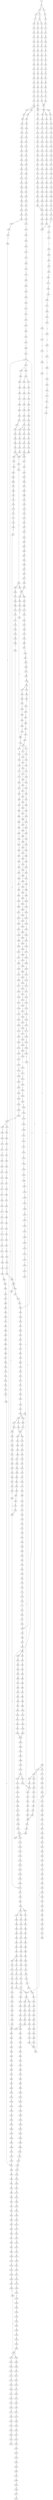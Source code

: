 strict digraph  {
	S0 -> S1 [ label = G ];
	S1 -> S2 [ label = G ];
	S1 -> S3 [ label = C ];
	S2 -> S4 [ label = A ];
	S2 -> S5 [ label = C ];
	S3 -> S6 [ label = A ];
	S4 -> S7 [ label = G ];
	S5 -> S8 [ label = G ];
	S6 -> S9 [ label = G ];
	S7 -> S10 [ label = A ];
	S8 -> S11 [ label = T ];
	S8 -> S12 [ label = C ];
	S9 -> S13 [ label = C ];
	S10 -> S14 [ label = C ];
	S11 -> S15 [ label = C ];
	S12 -> S16 [ label = C ];
	S13 -> S17 [ label = C ];
	S14 -> S18 [ label = C ];
	S15 -> S19 [ label = C ];
	S16 -> S20 [ label = C ];
	S17 -> S21 [ label = G ];
	S18 -> S22 [ label = C ];
	S19 -> S23 [ label = C ];
	S20 -> S24 [ label = C ];
	S21 -> S25 [ label = G ];
	S22 -> S26 [ label = C ];
	S23 -> S27 [ label = C ];
	S24 -> S28 [ label = C ];
	S25 -> S29 [ label = C ];
	S26 -> S30 [ label = C ];
	S27 -> S31 [ label = A ];
	S28 -> S32 [ label = A ];
	S29 -> S33 [ label = A ];
	S30 -> S34 [ label = C ];
	S31 -> S35 [ label = C ];
	S32 -> S36 [ label = C ];
	S33 -> S37 [ label = C ];
	S34 -> S38 [ label = T ];
	S35 -> S39 [ label = T ];
	S36 -> S40 [ label = T ];
	S37 -> S41 [ label = T ];
	S38 -> S42 [ label = T ];
	S39 -> S43 [ label = T ];
	S40 -> S44 [ label = T ];
	S41 -> S45 [ label = T ];
	S42 -> S46 [ label = C ];
	S43 -> S47 [ label = G ];
	S44 -> S48 [ label = T ];
	S45 -> S49 [ label = C ];
	S46 -> S50 [ label = A ];
	S47 -> S51 [ label = A ];
	S48 -> S52 [ label = A ];
	S49 -> S53 [ label = A ];
	S50 -> S54 [ label = G ];
	S51 -> S55 [ label = G ];
	S52 -> S56 [ label = G ];
	S53 -> S57 [ label = G ];
	S54 -> S58 [ label = A ];
	S55 -> S59 [ label = C ];
	S56 -> S60 [ label = C ];
	S57 -> S61 [ label = C ];
	S58 -> S62 [ label = G ];
	S59 -> S63 [ label = C ];
	S60 -> S64 [ label = C ];
	S61 -> S65 [ label = C ];
	S62 -> S66 [ label = G ];
	S63 -> S67 [ label = G ];
	S64 -> S68 [ label = G ];
	S65 -> S69 [ label = G ];
	S66 -> S70 [ label = T ];
	S67 -> S71 [ label = C ];
	S68 -> S72 [ label = T ];
	S69 -> S73 [ label = C ];
	S70 -> S74 [ label = C ];
	S71 -> S75 [ label = C ];
	S72 -> S76 [ label = C ];
	S73 -> S77 [ label = C ];
	S74 -> S78 [ label = C ];
	S75 -> S79 [ label = C ];
	S76 -> S80 [ label = C ];
	S77 -> S81 [ label = C ];
	S78 -> S82 [ label = C ];
	S79 -> S83 [ label = C ];
	S80 -> S84 [ label = C ];
	S81 -> S83 [ label = C ];
	S82 -> S85 [ label = T ];
	S82 -> S86 [ label = A ];
	S82 -> S87 [ label = G ];
	S83 -> S88 [ label = T ];
	S84 -> S89 [ label = A ];
	S85 -> S90 [ label = T ];
	S86 -> S91 [ label = G ];
	S87 -> S92 [ label = G ];
	S88 -> S93 [ label = T ];
	S88 -> S94 [ label = C ];
	S89 -> S95 [ label = C ];
	S90 -> S96 [ label = C ];
	S91 -> S97 [ label = A ];
	S92 -> S98 [ label = A ];
	S93 -> S99 [ label = C ];
	S94 -> S100 [ label = C ];
	S95 -> S101 [ label = C ];
	S96 -> S102 [ label = T ];
	S97 -> S103 [ label = G ];
	S98 -> S104 [ label = G ];
	S99 -> S105 [ label = A ];
	S100 -> S106 [ label = A ];
	S101 -> S107 [ label = A ];
	S102 -> S108 [ label = C ];
	S103 -> S109 [ label = C ];
	S104 -> S110 [ label = G ];
	S105 -> S111 [ label = C ];
	S106 -> S112 [ label = C ];
	S107 -> S113 [ label = C ];
	S108 -> S114 [ label = G ];
	S109 -> S115 [ label = C ];
	S110 -> S116 [ label = C ];
	S111 -> S117 [ label = G ];
	S112 -> S118 [ label = C ];
	S113 -> S119 [ label = C ];
	S114 -> S120 [ label = T ];
	S115 -> S121 [ label = A ];
	S116 -> S122 [ label = G ];
	S117 -> S123 [ label = C ];
	S118 -> S124 [ label = C ];
	S119 -> S125 [ label = G ];
	S120 -> S126 [ label = A ];
	S121 -> S127 [ label = C ];
	S122 -> S128 [ label = T ];
	S123 -> S129 [ label = T ];
	S124 -> S130 [ label = G ];
	S125 -> S131 [ label = A ];
	S126 -> S132 [ label = C ];
	S127 -> S133 [ label = G ];
	S128 -> S134 [ label = G ];
	S129 -> S135 [ label = C ];
	S130 -> S136 [ label = C ];
	S131 -> S137 [ label = T ];
	S132 -> S138 [ label = G ];
	S133 -> S139 [ label = G ];
	S134 -> S140 [ label = G ];
	S135 -> S141 [ label = C ];
	S136 -> S142 [ label = C ];
	S137 -> S143 [ label = C ];
	S138 -> S144 [ label = G ];
	S139 -> S145 [ label = T ];
	S140 -> S146 [ label = T ];
	S141 -> S147 [ label = G ];
	S142 -> S148 [ label = G ];
	S143 -> S149 [ label = G ];
	S144 -> S150 [ label = C ];
	S145 -> S151 [ label = T ];
	S146 -> S152 [ label = A ];
	S147 -> S153 [ label = G ];
	S148 -> S154 [ label = G ];
	S149 -> S155 [ label = G ];
	S150 -> S156 [ label = T ];
	S151 -> S157 [ label = A ];
	S152 -> S158 [ label = T ];
	S153 -> S159 [ label = T ];
	S154 -> S160 [ label = T ];
	S155 -> S161 [ label = T ];
	S156 -> S162 [ label = A ];
	S157 -> S163 [ label = C ];
	S158 -> S164 [ label = G ];
	S159 -> S165 [ label = T ];
	S160 -> S166 [ label = C ];
	S161 -> S167 [ label = T ];
	S162 -> S168 [ label = C ];
	S163 -> S169 [ label = T ];
	S164 -> S170 [ label = A ];
	S165 -> S171 [ label = G ];
	S166 -> S172 [ label = C ];
	S167 -> S173 [ label = C ];
	S168 -> S174 [ label = T ];
	S169 -> S175 [ label = G ];
	S170 -> S176 [ label = G ];
	S171 -> S177 [ label = C ];
	S172 -> S178 [ label = C ];
	S173 -> S179 [ label = C ];
	S174 -> S180 [ label = G ];
	S175 -> S181 [ label = C ];
	S176 -> S182 [ label = C ];
	S177 -> S183 [ label = A ];
	S178 -> S184 [ label = A ];
	S179 -> S185 [ label = A ];
	S180 -> S186 [ label = G ];
	S181 -> S187 [ label = A ];
	S182 -> S188 [ label = G ];
	S183 -> S189 [ label = C ];
	S184 -> S190 [ label = G ];
	S185 -> S191 [ label = G ];
	S186 -> S192 [ label = T ];
	S187 -> S193 [ label = G ];
	S188 -> S194 [ label = G ];
	S189 -> S195 [ label = T ];
	S190 -> S196 [ label = T ];
	S191 -> S197 [ label = T ];
	S192 -> S198 [ label = G ];
	S193 -> S199 [ label = A ];
	S194 -> S200 [ label = T ];
	S195 -> S201 [ label = G ];
	S196 -> S202 [ label = G ];
	S197 -> S203 [ label = G ];
	S198 -> S204 [ label = C ];
	S199 -> S205 [ label = C ];
	S200 -> S206 [ label = C ];
	S201 -> S207 [ label = G ];
	S202 -> S208 [ label = G ];
	S203 -> S209 [ label = G ];
	S204 -> S210 [ label = T ];
	S205 -> S211 [ label = G ];
	S206 -> S212 [ label = G ];
	S207 -> S213 [ label = T ];
	S208 -> S214 [ label = T ];
	S209 -> S215 [ label = T ];
	S210 -> S216 [ label = A ];
	S211 -> S217 [ label = G ];
	S212 -> S218 [ label = C ];
	S213 -> S219 [ label = C ];
	S214 -> S220 [ label = C ];
	S215 -> S220 [ label = C ];
	S216 -> S221 [ label = C ];
	S217 -> S222 [ label = A ];
	S218 -> S223 [ label = A ];
	S219 -> S224 [ label = G ];
	S220 -> S225 [ label = G ];
	S221 -> S226 [ label = T ];
	S222 -> S227 [ label = C ];
	S223 -> S228 [ label = C ];
	S224 -> S229 [ label = T ];
	S225 -> S230 [ label = T ];
	S226 -> S231 [ label = G ];
	S227 -> S232 [ label = A ];
	S228 -> S233 [ label = G ];
	S229 -> S234 [ label = C ];
	S230 -> S235 [ label = C ];
	S231 -> S236 [ label = T ];
	S232 -> S237 [ label = C ];
	S233 -> S238 [ label = C ];
	S234 -> S239 [ label = C ];
	S235 -> S239 [ label = C ];
	S236 -> S240 [ label = A ];
	S237 -> S241 [ label = A ];
	S238 -> S242 [ label = G ];
	S239 -> S243 [ label = G ];
	S240 -> S244 [ label = A ];
	S241 -> S245 [ label = C ];
	S242 -> S246 [ label = C ];
	S243 -> S247 [ label = T ];
	S244 -> S248 [ label = C ];
	S245 -> S249 [ label = C ];
	S246 -> S250 [ label = G ];
	S247 -> S251 [ label = C ];
	S248 -> S252 [ label = A ];
	S249 -> S253 [ label = T ];
	S250 -> S254 [ label = C ];
	S250 -> S255 [ label = G ];
	S251 -> S256 [ label = A ];
	S252 -> S257 [ label = C ];
	S253 -> S258 [ label = C ];
	S254 -> S259 [ label = G ];
	S255 -> S260 [ label = C ];
	S256 -> S261 [ label = C ];
	S257 -> S262 [ label = A ];
	S258 -> S263 [ label = T ];
	S259 -> S264 [ label = T ];
	S260 -> S265 [ label = T ];
	S261 -> S266 [ label = C ];
	S262 -> S267 [ label = C ];
	S263 -> S268 [ label = A ];
	S264 -> S269 [ label = C ];
	S265 -> S270 [ label = G ];
	S266 -> S271 [ label = C ];
	S266 -> S272 [ label = G ];
	S267 -> S273 [ label = G ];
	S268 -> S274 [ label = G ];
	S269 -> S275 [ label = G ];
	S270 -> S276 [ label = G ];
	S271 -> S277 [ label = T ];
	S272 -> S278 [ label = A ];
	S273 -> S279 [ label = C ];
	S274 -> S280 [ label = A ];
	S275 -> S281 [ label = A ];
	S276 -> S282 [ label = A ];
	S277 -> S283 [ label = G ];
	S278 -> S284 [ label = A ];
	S278 -> S285 [ label = G ];
	S279 -> S286 [ label = T ];
	S280 -> S287 [ label = A ];
	S281 -> S288 [ label = C ];
	S282 -> S289 [ label = A ];
	S283 -> S290 [ label = T ];
	S284 -> S291 [ label = T ];
	S285 -> S292 [ label = T ];
	S286 -> S293 [ label = C ];
	S287 -> S294 [ label = C ];
	S288 -> S295 [ label = G ];
	S289 -> S296 [ label = T ];
	S290 -> S297 [ label = C ];
	S291 -> S298 [ label = C ];
	S292 -> S299 [ label = C ];
	S293 -> S300 [ label = C ];
	S294 -> S301 [ label = G ];
	S295 -> S302 [ label = C ];
	S296 -> S303 [ label = G ];
	S297 -> S304 [ label = C ];
	S298 -> S305 [ label = C ];
	S299 -> S306 [ label = C ];
	S300 -> S307 [ label = T ];
	S301 -> S308 [ label = A ];
	S302 -> S309 [ label = G ];
	S303 -> S310 [ label = G ];
	S304 -> S311 [ label = T ];
	S305 -> S312 [ label = T ];
	S306 -> S313 [ label = A ];
	S306 -> S314 [ label = T ];
	S307 -> S315 [ label = A ];
	S308 -> S316 [ label = G ];
	S309 -> S317 [ label = C ];
	S310 -> S318 [ label = G ];
	S311 -> S319 [ label = A ];
	S311 -> S320 [ label = T ];
	S312 -> S321 [ label = C ];
	S313 -> S322 [ label = G ];
	S314 -> S323 [ label = C ];
	S315 -> S324 [ label = G ];
	S316 -> S325 [ label = G ];
	S317 -> S326 [ label = C ];
	S318 -> S327 [ label = G ];
	S319 -> S328 [ label = C ];
	S320 -> S329 [ label = G ];
	S321 -> S330 [ label = G ];
	S322 -> S331 [ label = T ];
	S322 -> S332 [ label = C ];
	S323 -> S333 [ label = G ];
	S324 -> S334 [ label = A ];
	S325 -> S335 [ label = T ];
	S326 -> S336 [ label = T ];
	S327 -> S337 [ label = T ];
	S328 -> S338 [ label = T ];
	S329 -> S339 [ label = A ];
	S329 -> S340 [ label = T ];
	S330 -> S341 [ label = A ];
	S331 -> S342 [ label = A ];
	S332 -> S343 [ label = T ];
	S333 -> S344 [ label = A ];
	S334 -> S345 [ label = A ];
	S335 -> S346 [ label = G ];
	S336 -> S347 [ label = C ];
	S337 -> S348 [ label = C ];
	S338 -> S349 [ label = A ];
	S339 -> S350 [ label = A ];
	S340 -> S351 [ label = A ];
	S341 -> S352 [ label = A ];
	S342 -> S353 [ label = G ];
	S343 -> S354 [ label = T ];
	S344 -> S355 [ label = A ];
	S345 -> S356 [ label = C ];
	S346 -> S357 [ label = T ];
	S347 -> S358 [ label = G ];
	S348 -> S359 [ label = C ];
	S349 -> S360 [ label = C ];
	S350 -> S361 [ label = C ];
	S351 -> S362 [ label = G ];
	S352 -> S363 [ label = C ];
	S353 -> S364 [ label = G ];
	S353 -> S365 [ label = C ];
	S354 -> S366 [ label = C ];
	S355 -> S363 [ label = C ];
	S356 -> S367 [ label = T ];
	S357 -> S368 [ label = C ];
	S358 -> S369 [ label = G ];
	S359 -> S370 [ label = G ];
	S360 -> S371 [ label = C ];
	S361 -> S372 [ label = T ];
	S362 -> S373 [ label = G ];
	S363 -> S374 [ label = T ];
	S364 -> S375 [ label = G ];
	S365 -> S376 [ label = T ];
	S366 -> S377 [ label = A ];
	S367 -> S378 [ label = T ];
	S368 -> S379 [ label = C ];
	S369 -> S380 [ label = G ];
	S370 -> S381 [ label = C ];
	S371 -> S382 [ label = A ];
	S372 -> S383 [ label = T ];
	S373 -> S384 [ label = A ];
	S374 -> S385 [ label = T ];
	S375 -> S386 [ label = T ];
	S376 -> S387 [ label = C ];
	S377 -> S388 [ label = C ];
	S378 -> S389 [ label = C ];
	S379 -> S390 [ label = C ];
	S380 -> S391 [ label = C ];
	S381 -> S392 [ label = C ];
	S382 -> S393 [ label = G ];
	S383 -> S394 [ label = C ];
	S384 -> S395 [ label = G ];
	S385 -> S396 [ label = C ];
	S386 -> S397 [ label = C ];
	S387 -> S398 [ label = C ];
	S388 -> S399 [ label = G ];
	S389 -> S400 [ label = A ];
	S390 -> S401 [ label = T ];
	S391 -> S402 [ label = T ];
	S392 -> S403 [ label = G ];
	S393 -> S404 [ label = G ];
	S394 -> S405 [ label = A ];
	S395 -> S406 [ label = A ];
	S396 -> S407 [ label = A ];
	S397 -> S408 [ label = A ];
	S398 -> S409 [ label = A ];
	S399 -> S410 [ label = C ];
	S400 -> S411 [ label = A ];
	S401 -> S412 [ label = G ];
	S402 -> S413 [ label = C ];
	S403 -> S414 [ label = G ];
	S404 -> S415 [ label = A ];
	S405 -> S411 [ label = A ];
	S406 -> S416 [ label = G ];
	S407 -> S411 [ label = A ];
	S408 -> S417 [ label = C ];
	S409 -> S418 [ label = C ];
	S410 -> S419 [ label = C ];
	S411 -> S420 [ label = C ];
	S412 -> S421 [ label = T ];
	S413 -> S422 [ label = A ];
	S414 -> S423 [ label = A ];
	S415 -> S424 [ label = G ];
	S416 -> S425 [ label = G ];
	S417 -> S426 [ label = T ];
	S418 -> S427 [ label = C ];
	S419 -> S428 [ label = C ];
	S420 -> S429 [ label = C ];
	S420 -> S430 [ label = T ];
	S421 -> S431 [ label = C ];
	S422 -> S432 [ label = C ];
	S423 -> S433 [ label = A ];
	S424 -> S434 [ label = A ];
	S425 -> S435 [ label = T ];
	S426 -> S436 [ label = C ];
	S427 -> S437 [ label = G ];
	S428 -> S438 [ label = T ];
	S429 -> S439 [ label = G ];
	S430 -> S440 [ label = G ];
	S431 -> S441 [ label = C ];
	S432 -> S442 [ label = G ];
	S433 -> S443 [ label = C ];
	S434 -> S444 [ label = G ];
	S435 -> S445 [ label = C ];
	S436 -> S446 [ label = G ];
	S437 -> S447 [ label = G ];
	S438 -> S448 [ label = T ];
	S439 -> S449 [ label = G ];
	S440 -> S450 [ label = G ];
	S440 -> S451 [ label = C ];
	S441 -> S311 [ label = T ];
	S442 -> S452 [ label = T ];
	S443 -> S453 [ label = T ];
	S444 -> S454 [ label = T ];
	S445 -> S455 [ label = C ];
	S446 -> S456 [ label = C ];
	S447 -> S457 [ label = A ];
	S448 -> S458 [ label = C ];
	S449 -> S459 [ label = C ];
	S450 -> S460 [ label = C ];
	S451 -> S461 [ label = C ];
	S452 -> S462 [ label = C ];
	S453 -> S463 [ label = G ];
	S454 -> S464 [ label = C ];
	S455 -> S82 [ label = C ];
	S456 -> S465 [ label = T ];
	S457 -> S466 [ label = C ];
	S458 -> S467 [ label = A ];
	S459 -> S468 [ label = C ];
	S460 -> S469 [ label = C ];
	S461 -> S470 [ label = C ];
	S462 -> S471 [ label = C ];
	S463 -> S472 [ label = C ];
	S464 -> S473 [ label = A ];
	S465 -> S474 [ label = T ];
	S466 -> S475 [ label = G ];
	S467 -> S476 [ label = T ];
	S468 -> S477 [ label = C ];
	S469 -> S478 [ label = C ];
	S470 -> S479 [ label = T ];
	S471 -> S480 [ label = A ];
	S472 -> S481 [ label = A ];
	S473 -> S482 [ label = G ];
	S474 -> S483 [ label = C ];
	S475 -> S484 [ label = T ];
	S476 -> S485 [ label = C ];
	S477 -> S486 [ label = A ];
	S478 -> S487 [ label = A ];
	S479 -> S488 [ label = A ];
	S480 -> S489 [ label = G ];
	S481 -> S490 [ label = A ];
	S482 -> S491 [ label = G ];
	S483 -> S492 [ label = A ];
	S484 -> S493 [ label = C ];
	S485 -> S494 [ label = C ];
	S486 -> S495 [ label = G ];
	S487 -> S496 [ label = G ];
	S488 -> S497 [ label = G ];
	S489 -> S498 [ label = C ];
	S490 -> S499 [ label = C ];
	S491 -> S500 [ label = A ];
	S492 -> S501 [ label = T ];
	S493 -> S502 [ label = G ];
	S494 -> S503 [ label = A ];
	S495 -> S504 [ label = T ];
	S496 -> S505 [ label = G ];
	S497 -> S506 [ label = G ];
	S498 -> S507 [ label = T ];
	S498 -> S508 [ label = G ];
	S499 -> S509 [ label = C ];
	S500 -> S510 [ label = C ];
	S501 -> S511 [ label = C ];
	S502 -> S512 [ label = T ];
	S503 -> S513 [ label = G ];
	S504 -> S514 [ label = T ];
	S505 -> S515 [ label = T ];
	S506 -> S516 [ label = T ];
	S507 -> S354 [ label = T ];
	S508 -> S517 [ label = A ];
	S509 -> S518 [ label = A ];
	S510 -> S519 [ label = C ];
	S511 -> S520 [ label = C ];
	S512 -> S521 [ label = G ];
	S513 -> S522 [ label = A ];
	S514 -> S523 [ label = G ];
	S515 -> S524 [ label = G ];
	S516 -> S525 [ label = G ];
	S517 -> S526 [ label = G ];
	S518 -> S527 [ label = G ];
	S519 -> S528 [ label = A ];
	S520 -> S503 [ label = A ];
	S521 -> S529 [ label = A ];
	S522 -> S530 [ label = A ];
	S523 -> S531 [ label = T ];
	S524 -> S532 [ label = C ];
	S524 -> S533 [ label = G ];
	S525 -> S534 [ label = T ];
	S526 -> S535 [ label = T ];
	S527 -> S536 [ label = A ];
	S528 -> S537 [ label = G ];
	S529 -> S538 [ label = C ];
	S530 -> S539 [ label = C ];
	S531 -> S540 [ label = G ];
	S532 -> S541 [ label = G ];
	S533 -> S542 [ label = G ];
	S534 -> S543 [ label = G ];
	S535 -> S544 [ label = C ];
	S536 -> S545 [ label = A ];
	S537 -> S546 [ label = T ];
	S538 -> S547 [ label = C ];
	S539 -> S548 [ label = C ];
	S540 -> S549 [ label = C ];
	S541 -> S550 [ label = C ];
	S542 -> S551 [ label = C ];
	S543 -> S552 [ label = C ];
	S544 -> S553 [ label = C ];
	S544 -> S554 [ label = T ];
	S545 -> S555 [ label = C ];
	S546 -> S556 [ label = C ];
	S547 -> S557 [ label = G ];
	S548 -> S558 [ label = A ];
	S548 -> S559 [ label = G ];
	S549 -> S560 [ label = G ];
	S550 -> S561 [ label = G ];
	S551 -> S562 [ label = T ];
	S552 -> S563 [ label = G ];
	S553 -> S564 [ label = C ];
	S554 -> S565 [ label = C ];
	S555 -> S566 [ label = A ];
	S556 -> S567 [ label = T ];
	S557 -> S568 [ label = G ];
	S558 -> S569 [ label = G ];
	S558 -> S570 [ label = C ];
	S559 -> S571 [ label = G ];
	S560 -> S572 [ label = T ];
	S561 -> S573 [ label = T ];
	S562 -> S574 [ label = T ];
	S563 -> S575 [ label = T ];
	S564 -> S576 [ label = T ];
	S564 -> S577 [ label = G ];
	S565 -> S578 [ label = G ];
	S566 -> S579 [ label = G ];
	S567 -> S580 [ label = C ];
	S568 -> S581 [ label = T ];
	S569 -> S582 [ label = A ];
	S570 -> S583 [ label = C ];
	S571 -> S584 [ label = A ];
	S572 -> S585 [ label = C ];
	S573 -> S586 [ label = C ];
	S574 -> S587 [ label = C ];
	S575 -> S588 [ label = C ];
	S576 -> S589 [ label = C ];
	S577 -> S590 [ label = C ];
	S578 -> S591 [ label = T ];
	S579 -> S592 [ label = C ];
	S580 -> S593 [ label = T ];
	S581 -> S594 [ label = C ];
	S582 -> S595 [ label = C ];
	S583 -> S596 [ label = A ];
	S584 -> S597 [ label = C ];
	S585 -> S598 [ label = G ];
	S586 -> S599 [ label = G ];
	S587 -> S600 [ label = G ];
	S588 -> S598 [ label = G ];
	S589 -> S601 [ label = C ];
	S590 -> S602 [ label = C ];
	S591 -> S603 [ label = C ];
	S592 -> S604 [ label = C ];
	S593 -> S605 [ label = G ];
	S594 -> S606 [ label = G ];
	S595 -> S607 [ label = T ];
	S596 -> S608 [ label = C ];
	S597 -> S609 [ label = G ];
	S598 -> S610 [ label = A ];
	S599 -> S611 [ label = T ];
	S600 -> S612 [ label = A ];
	S601 -> S613 [ label = G ];
	S602 -> S614 [ label = T ];
	S603 -> S615 [ label = T ];
	S604 -> S616 [ label = G ];
	S605 -> S617 [ label = T ];
	S606 -> S618 [ label = C ];
	S607 -> S619 [ label = C ];
	S608 -> S620 [ label = C ];
	S609 -> S621 [ label = C ];
	S610 -> S622 [ label = A ];
	S611 -> S623 [ label = G ];
	S612 -> S624 [ label = A ];
	S613 -> S625 [ label = G ];
	S614 -> S626 [ label = G ];
	S615 -> S627 [ label = G ];
	S616 -> S628 [ label = T ];
	S617 -> S629 [ label = A ];
	S618 -> S630 [ label = G ];
	S619 -> S631 [ label = C ];
	S620 -> S632 [ label = C ];
	S621 -> S633 [ label = C ];
	S622 -> S634 [ label = C ];
	S623 -> S635 [ label = C ];
	S624 -> S636 [ label = C ];
	S625 -> S637 [ label = T ];
	S626 -> S638 [ label = T ];
	S627 -> S639 [ label = T ];
	S628 -> S640 [ label = C ];
	S630 -> S641 [ label = T ];
	S631 -> S642 [ label = C ];
	S632 -> S643 [ label = C ];
	S633 -> S644 [ label = C ];
	S634 -> S645 [ label = C ];
	S634 -> S646 [ label = A ];
	S635 -> S647 [ label = A ];
	S636 -> S648 [ label = A ];
	S637 -> S649 [ label = C ];
	S638 -> S650 [ label = C ];
	S639 -> S651 [ label = T ];
	S640 -> S652 [ label = C ];
	S641 -> S653 [ label = A ];
	S642 -> S654 [ label = A ];
	S643 -> S655 [ label = T ];
	S644 -> S656 [ label = A ];
	S645 -> S657 [ label = T ];
	S646 -> S658 [ label = C ];
	S647 -> S659 [ label = T ];
	S648 -> S660 [ label = C ];
	S649 -> S661 [ label = T ];
	S650 -> S662 [ label = G ];
	S651 -> S663 [ label = C ];
	S652 -> S664 [ label = T ];
	S653 -> S665 [ label = G ];
	S654 -> S666 [ label = T ];
	S655 -> S667 [ label = T ];
	S656 -> S668 [ label = T ];
	S657 -> S669 [ label = T ];
	S657 -> S670 [ label = G ];
	S658 -> S671 [ label = C ];
	S659 -> S672 [ label = C ];
	S660 -> S673 [ label = G ];
	S661 -> S674 [ label = G ];
	S662 -> S675 [ label = C ];
	S663 -> S676 [ label = C ];
	S664 -> S677 [ label = C ];
	S665 -> S678 [ label = C ];
	S666 -> S679 [ label = C ];
	S667 -> S680 [ label = C ];
	S668 -> S681 [ label = C ];
	S669 -> S682 [ label = C ];
	S670 -> S683 [ label = T ];
	S671 -> S684 [ label = C ];
	S672 -> S685 [ label = C ];
	S673 -> S686 [ label = C ];
	S674 -> S687 [ label = G ];
	S675 -> S688 [ label = G ];
	S676 -> S689 [ label = G ];
	S677 -> S690 [ label = T ];
	S678 -> S691 [ label = C ];
	S679 -> S692 [ label = T ];
	S680 -> S693 [ label = C ];
	S680 -> S694 [ label = G ];
	S681 -> S695 [ label = G ];
	S682 -> S696 [ label = G ];
	S683 -> S697 [ label = C ];
	S684 -> S698 [ label = G ];
	S685 -> S699 [ label = G ];
	S686 -> S700 [ label = G ];
	S687 -> S701 [ label = A ];
	S688 -> S702 [ label = C ];
	S689 -> S703 [ label = T ];
	S690 -> S704 [ label = G ];
	S691 -> S705 [ label = G ];
	S692 -> S706 [ label = G ];
	S693 -> S707 [ label = T ];
	S694 -> S708 [ label = A ];
	S695 -> S709 [ label = T ];
	S696 -> S710 [ label = T ];
	S697 -> S711 [ label = G ];
	S698 -> S712 [ label = T ];
	S699 -> S713 [ label = C ];
	S700 -> S714 [ label = C ];
	S701 -> S715 [ label = G ];
	S702 -> S716 [ label = G ];
	S702 -> S717 [ label = A ];
	S703 -> S718 [ label = G ];
	S704 -> S719 [ label = T ];
	S705 -> S720 [ label = C ];
	S706 -> S721 [ label = C ];
	S707 -> S722 [ label = G ];
	S708 -> S723 [ label = T ];
	S709 -> S724 [ label = C ];
	S710 -> S725 [ label = A ];
	S711 -> S726 [ label = C ];
	S712 -> S727 [ label = A ];
	S713 -> S728 [ label = A ];
	S714 -> S729 [ label = A ];
	S715 -> S730 [ label = G ];
	S716 -> S731 [ label = A ];
	S717 -> S732 [ label = A ];
	S718 -> S733 [ label = G ];
	S719 -> S734 [ label = C ];
	S720 -> S735 [ label = T ];
	S721 -> S736 [ label = C ];
	S722 -> S737 [ label = T ];
	S723 -> S738 [ label = C ];
	S724 -> S739 [ label = C ];
	S725 -> S740 [ label = C ];
	S726 -> S688 [ label = G ];
	S727 -> S741 [ label = C ];
	S728 -> S742 [ label = C ];
	S729 -> S743 [ label = C ];
	S730 -> S744 [ label = G ];
	S731 -> S745 [ label = G ];
	S732 -> S746 [ label = C ];
	S733 -> S747 [ label = C ];
	S734 -> S748 [ label = G ];
	S735 -> S749 [ label = G ];
	S736 -> S750 [ label = A ];
	S737 -> S751 [ label = C ];
	S738 -> S752 [ label = G ];
	S739 -> S753 [ label = T ];
	S740 -> S754 [ label = T ];
	S741 -> S755 [ label = G ];
	S742 -> S756 [ label = G ];
	S743 -> S757 [ label = G ];
	S744 -> S758 [ label = T ];
	S745 -> S759 [ label = C ];
	S746 -> S760 [ label = C ];
	S747 -> S761 [ label = C ];
	S748 -> S762 [ label = T ];
	S749 -> S763 [ label = G ];
	S750 -> S764 [ label = G ];
	S751 -> S765 [ label = C ];
	S752 -> S766 [ label = T ];
	S753 -> S767 [ label = C ];
	S754 -> S768 [ label = T ];
	S755 -> S769 [ label = T ];
	S756 -> S770 [ label = T ];
	S757 -> S771 [ label = T ];
	S758 -> S772 [ label = G ];
	S759 -> S773 [ label = A ];
	S760 -> S774 [ label = C ];
	S761 -> S775 [ label = C ];
	S762 -> S776 [ label = G ];
	S763 -> S777 [ label = A ];
	S764 -> S778 [ label = T ];
	S765 -> S779 [ label = T ];
	S766 -> S780 [ label = T ];
	S767 -> S781 [ label = T ];
	S768 -> S782 [ label = C ];
	S769 -> S783 [ label = C ];
	S770 -> S784 [ label = C ];
	S771 -> S785 [ label = C ];
	S772 -> S786 [ label = T ];
	S773 -> S787 [ label = G ];
	S774 -> S788 [ label = G ];
	S775 -> S789 [ label = G ];
	S776 -> S790 [ label = G ];
	S777 -> S791 [ label = A ];
	S778 -> S792 [ label = C ];
	S779 -> S320 [ label = T ];
	S780 -> S793 [ label = T ];
	S781 -> S794 [ label = T ];
	S782 -> S795 [ label = A ];
	S783 -> S796 [ label = C ];
	S784 -> S797 [ label = G ];
	S785 -> S798 [ label = C ];
	S786 -> S799 [ label = T ];
	S787 -> S800 [ label = T ];
	S788 -> S801 [ label = T ];
	S789 -> S802 [ label = T ];
	S790 -> S803 [ label = T ];
	S791 -> S804 [ label = G ];
	S792 -> S805 [ label = G ];
	S793 -> S806 [ label = G ];
	S794 -> S807 [ label = C ];
	S795 -> S808 [ label = A ];
	S796 -> S809 [ label = A ];
	S797 -> S810 [ label = A ];
	S798 -> S811 [ label = A ];
	S799 -> S812 [ label = C ];
	S800 -> S813 [ label = G ];
	S801 -> S814 [ label = A ];
	S802 -> S815 [ label = C ];
	S803 -> S816 [ label = A ];
	S804 -> S817 [ label = A ];
	S805 -> S818 [ label = T ];
	S806 -> S819 [ label = T ];
	S807 -> S820 [ label = T ];
	S808 -> S821 [ label = G ];
	S809 -> S822 [ label = G ];
	S810 -> S823 [ label = G ];
	S811 -> S489 [ label = G ];
	S812 -> S824 [ label = C ];
	S813 -> S825 [ label = C ];
	S814 -> S826 [ label = C ];
	S815 -> S827 [ label = C ];
	S816 -> S828 [ label = C ];
	S817 -> S829 [ label = A ];
	S818 -> S830 [ label = A ];
	S819 -> S831 [ label = A ];
	S820 -> S832 [ label = C ];
	S821 -> S833 [ label = C ];
	S822 -> S498 [ label = C ];
	S823 -> S834 [ label = C ];
	S824 -> S835 [ label = A ];
	S825 -> S836 [ label = A ];
	S826 -> S837 [ label = A ];
	S827 -> S838 [ label = A ];
	S828 -> S839 [ label = C ];
	S829 -> S840 [ label = C ];
	S830 -> S841 [ label = A ];
	S831 -> S842 [ label = G ];
	S832 -> S843 [ label = G ];
	S833 -> S844 [ label = G ];
	S834 -> S845 [ label = G ];
	S835 -> S846 [ label = G ];
	S836 -> S847 [ label = A ];
	S837 -> S848 [ label = G ];
	S838 -> S849 [ label = G ];
	S839 -> S850 [ label = G ];
	S840 -> S851 [ label = G ];
	S841 -> S852 [ label = G ];
	S842 -> S853 [ label = G ];
	S843 -> S854 [ label = G ];
	S844 -> S855 [ label = A ];
	S845 -> S856 [ label = A ];
	S846 -> S857 [ label = C ];
	S847 -> S858 [ label = C ];
	S848 -> S859 [ label = C ];
	S849 -> S860 [ label = T ];
	S850 -> S861 [ label = G ];
	S851 -> S862 [ label = G ];
	S852 -> S863 [ label = A ];
	S853 -> S864 [ label = A ];
	S854 -> S865 [ label = A ];
	S855 -> S866 [ label = G ];
	S856 -> S867 [ label = G ];
	S857 -> S868 [ label = A ];
	S858 -> S869 [ label = A ];
	S859 -> S870 [ label = A ];
	S860 -> S871 [ label = A ];
	S861 -> S872 [ label = T ];
	S862 -> S873 [ label = C ];
	S863 -> S874 [ label = C ];
	S864 -> S875 [ label = A ];
	S865 -> S876 [ label = G ];
	S866 -> S877 [ label = T ];
	S867 -> S878 [ label = T ];
	S868 -> S879 [ label = G ];
	S869 -> S880 [ label = G ];
	S870 -> S881 [ label = G ];
	S871 -> S353 [ label = G ];
	S872 -> S882 [ label = G ];
	S873 -> S883 [ label = A ];
	S874 -> S884 [ label = G ];
	S875 -> S885 [ label = A ];
	S876 -> S886 [ label = A ];
	S877 -> S887 [ label = C ];
	S878 -> S888 [ label = C ];
	S879 -> S889 [ label = A ];
	S880 -> S890 [ label = C ];
	S881 -> S891 [ label = G ];
	S882 -> S892 [ label = G ];
	S883 -> S893 [ label = C ];
	S884 -> S894 [ label = G ];
	S885 -> S895 [ label = G ];
	S886 -> S896 [ label = G ];
	S887 -> S553 [ label = C ];
	S888 -> S897 [ label = G ];
	S889 -> S898 [ label = T ];
	S890 -> S899 [ label = T ];
	S891 -> S900 [ label = T ];
	S892 -> S901 [ label = T ];
	S893 -> S902 [ label = C ];
	S893 -> S903 [ label = T ];
	S894 -> S904 [ label = C ];
	S895 -> S905 [ label = G ];
	S896 -> S906 [ label = G ];
	S897 -> S907 [ label = A ];
	S898 -> S908 [ label = A ];
	S899 -> S909 [ label = A ];
	S900 -> S910 [ label = G ];
	S901 -> S911 [ label = T ];
	S902 -> S912 [ label = G ];
	S903 -> S913 [ label = G ];
	S904 -> S914 [ label = T ];
	S905 -> S915 [ label = T ];
	S906 -> S916 [ label = T ];
	S907 -> S917 [ label = A ];
	S908 -> S918 [ label = A ];
	S909 -> S919 [ label = C ];
	S910 -> S920 [ label = C ];
	S911 -> S921 [ label = A ];
	S912 -> S922 [ label = G ];
	S913 -> S923 [ label = G ];
	S914 -> S924 [ label = C ];
	S915 -> S925 [ label = C ];
	S916 -> S445 [ label = C ];
	S917 -> S926 [ label = C ];
	S918 -> S927 [ label = A ];
	S919 -> S928 [ label = G ];
	S920 -> S929 [ label = A ];
	S921 -> S930 [ label = G ];
	S922 -> S931 [ label = G ];
	S923 -> S932 [ label = G ];
	S924 -> S933 [ label = T ];
	S925 -> S934 [ label = C ];
	S926 -> S935 [ label = C ];
	S927 -> S936 [ label = A ];
	S928 -> S937 [ label = A ];
	S929 -> S938 [ label = C ];
	S930 -> S939 [ label = A ];
	S931 -> S940 [ label = A ];
	S932 -> S941 [ label = A ];
	S933 -> S942 [ label = C ];
	S934 -> S943 [ label = C ];
	S935 -> S657 [ label = T ];
	S936 -> S944 [ label = A ];
	S937 -> S945 [ label = G ];
	S938 -> S946 [ label = G ];
	S939 -> S947 [ label = A ];
	S940 -> S948 [ label = A ];
	S941 -> S949 [ label = A ];
	S942 -> S950 [ label = G ];
	S943 -> S951 [ label = G ];
	S944 -> S952 [ label = C ];
	S945 -> S953 [ label = A ];
	S946 -> S954 [ label = C ];
	S947 -> S955 [ label = G ];
	S948 -> S956 [ label = T ];
	S949 -> S957 [ label = C ];
	S950 -> S958 [ label = A ];
	S951 -> S959 [ label = A ];
	S952 -> S960 [ label = T ];
	S953 -> S961 [ label = A ];
	S954 -> S962 [ label = G ];
	S955 -> S963 [ label = G ];
	S956 -> S964 [ label = T ];
	S957 -> S965 [ label = T ];
	S958 -> S966 [ label = A ];
	S959 -> S967 [ label = A ];
	S960 -> S968 [ label = T ];
	S961 -> S969 [ label = C ];
	S962 -> S970 [ label = G ];
	S963 -> S971 [ label = G ];
	S964 -> S972 [ label = G ];
	S965 -> S973 [ label = G ];
	S966 -> S974 [ label = G ];
	S967 -> S975 [ label = G ];
	S968 -> S976 [ label = T ];
	S969 -> S977 [ label = T ];
	S970 -> S978 [ label = T ];
	S971 -> S979 [ label = G ];
	S972 -> S980 [ label = A ];
	S973 -> S981 [ label = G ];
	S974 -> S982 [ label = T ];
	S975 -> S983 [ label = T ];
	S976 -> S984 [ label = G ];
	S977 -> S985 [ label = G ];
	S978 -> S986 [ label = G ];
	S979 -> S987 [ label = G ];
	S980 -> S988 [ label = A ];
	S981 -> S989 [ label = A ];
	S982 -> S990 [ label = C ];
	S983 -> S991 [ label = C ];
	S984 -> S992 [ label = C ];
	S985 -> S993 [ label = G ];
	S986 -> S994 [ label = C ];
	S987 -> S995 [ label = T ];
	S988 -> S996 [ label = C ];
	S989 -> S997 [ label = C ];
	S990 -> S998 [ label = G ];
	S991 -> S999 [ label = G ];
	S992 -> S1000 [ label = C ];
	S993 -> S1001 [ label = C ];
	S994 -> S1002 [ label = C ];
	S995 -> S1003 [ label = C ];
	S996 -> S1004 [ label = C ];
	S997 -> S1005 [ label = C ];
	S998 -> S1006 [ label = C ];
	S999 -> S1007 [ label = A ];
	S1000 -> S1008 [ label = G ];
	S1001 -> S1009 [ label = G ];
	S1002 -> S1010 [ label = G ];
	S1003 -> S1011 [ label = C ];
	S1004 -> S1012 [ label = C ];
	S1005 -> S1013 [ label = C ];
	S1006 -> S1014 [ label = G ];
	S1007 -> S1015 [ label = G ];
	S1008 -> S1016 [ label = T ];
	S1009 -> S1017 [ label = C ];
	S1010 -> S1018 [ label = C ];
	S1011 -> S1019 [ label = G ];
	S1012 -> S1020 [ label = G ];
	S1013 -> S1021 [ label = G ];
	S1014 -> S1022 [ label = G ];
	S1015 -> S1023 [ label = G ];
	S1016 -> S1024 [ label = A ];
	S1017 -> S1025 [ label = A ];
	S1018 -> S1026 [ label = A ];
	S1019 -> S1027 [ label = T ];
	S1020 -> S1028 [ label = T ];
	S1021 -> S1029 [ label = T ];
	S1022 -> S1030 [ label = C ];
	S1023 -> S1031 [ label = T ];
	S1024 -> S1032 [ label = G ];
	S1025 -> S1033 [ label = G ];
	S1026 -> S1034 [ label = A ];
	S1027 -> S1035 [ label = C ];
	S1028 -> S1036 [ label = C ];
	S1029 -> S1037 [ label = C ];
	S1030 -> S1038 [ label = T ];
	S1031 -> S1039 [ label = A ];
	S1032 -> S1040 [ label = C ];
	S1033 -> S1041 [ label = C ];
	S1034 -> S1042 [ label = C ];
	S1035 -> S1043 [ label = G ];
	S1036 -> S1044 [ label = T ];
	S1037 -> S1045 [ label = T ];
	S1038 -> S1046 [ label = A ];
	S1039 -> S1047 [ label = T ];
	S1040 -> S1048 [ label = C ];
	S1041 -> S1049 [ label = G ];
	S1042 -> S1050 [ label = C ];
	S1043 -> S1051 [ label = G ];
	S1044 -> S1052 [ label = C ];
	S1045 -> S1052 [ label = C ];
	S1046 -> S1053 [ label = T ];
	S1047 -> S1054 [ label = A ];
	S1048 -> S1055 [ label = G ];
	S1049 -> S1056 [ label = G ];
	S1050 -> S1057 [ label = A ];
	S1051 -> S1058 [ label = A ];
	S1052 -> S1059 [ label = G ];
	S1053 -> S1060 [ label = A ];
	S1054 -> S1061 [ label = A ];
	S1055 -> S1062 [ label = G ];
	S1056 -> S1063 [ label = G ];
	S1057 -> S1064 [ label = G ];
	S1058 -> S1065 [ label = A ];
	S1059 -> S1066 [ label = G ];
	S1060 -> S1067 [ label = G ];
	S1061 -> S1068 [ label = G ];
	S1062 -> S1069 [ label = T ];
	S1063 -> S1070 [ label = T ];
	S1064 -> S1071 [ label = T ];
	S1065 -> S1072 [ label = C ];
	S1066 -> S1073 [ label = C ];
	S1067 -> S1074 [ label = T ];
	S1068 -> S1075 [ label = T ];
	S1069 -> S1076 [ label = G ];
	S1070 -> S1077 [ label = G ];
	S1071 -> S1078 [ label = C ];
	S1072 -> S1079 [ label = A ];
	S1072 -> S1080 [ label = T ];
	S1073 -> S1081 [ label = A ];
	S1074 -> S1082 [ label = A ];
	S1075 -> S1083 [ label = C ];
	S1076 -> S1084 [ label = A ];
	S1077 -> S1085 [ label = C ];
	S1078 -> S1086 [ label = G ];
	S1079 -> S1087 [ label = G ];
	S1080 -> S1088 [ label = A ];
	S1081 -> S1089 [ label = C ];
	S1082 -> S1090 [ label = G ];
	S1083 -> S1091 [ label = G ];
	S1084 -> S1092 [ label = C ];
	S1085 -> S1093 [ label = C ];
	S1086 -> S1094 [ label = C ];
	S1087 -> S1095 [ label = G ];
	S1088 -> S1096 [ label = C ];
	S1089 -> S1097 [ label = C ];
	S1090 -> S1098 [ label = C ];
	S1091 -> S1099 [ label = T ];
	S1092 -> S1100 [ label = G ];
	S1093 -> S1101 [ label = G ];
	S1094 -> S1102 [ label = G ];
	S1095 -> S1103 [ label = A ];
	S1096 -> S1104 [ label = A ];
	S1097 -> S1105 [ label = G ];
	S1098 -> S1106 [ label = C ];
	S1099 -> S1107 [ label = G ];
	S1100 -> S1108 [ label = T ];
	S1101 -> S1109 [ label = C ];
	S1102 -> S1110 [ label = C ];
	S1103 -> S1111 [ label = A ];
	S1104 -> S1112 [ label = A ];
	S1105 -> S1113 [ label = A ];
	S1106 -> S1114 [ label = G ];
	S1107 -> S1115 [ label = G ];
	S1108 -> S1116 [ label = G ];
	S1109 -> S1117 [ label = C ];
	S1110 -> S1118 [ label = A ];
	S1111 -> S1119 [ label = T ];
	S1112 -> S1120 [ label = C ];
	S1113 -> S1121 [ label = G ];
	S1113 -> S1122 [ label = A ];
	S1114 -> S1123 [ label = A ];
	S1115 -> S1124 [ label = T ];
	S1116 -> S1125 [ label = G ];
	S1117 -> S1126 [ label = G ];
	S1118 -> S1127 [ label = G ];
	S1119 -> S1128 [ label = A ];
	S1120 -> S1129 [ label = G ];
	S1121 -> S1130 [ label = T ];
	S1122 -> S1131 [ label = T ];
	S1123 -> S1132 [ label = A ];
	S1124 -> S816 [ label = A ];
	S1125 -> S1133 [ label = G ];
	S1126 -> S1134 [ label = G ];
	S1127 -> S1135 [ label = C ];
	S1128 -> S1136 [ label = G ];
	S1129 -> S1137 [ label = A ];
	S1130 -> S299 [ label = C ];
	S1131 -> S1138 [ label = G ];
	S1132 -> S1139 [ label = A ];
	S1133 -> S1140 [ label = T ];
	S1134 -> S1141 [ label = T ];
	S1135 -> S1142 [ label = C ];
	S1136 -> S1143 [ label = T ];
	S1137 -> S1144 [ label = A ];
	S1138 -> S1145 [ label = T ];
	S1139 -> S1146 [ label = C ];
	S1140 -> S1147 [ label = A ];
	S1141 -> S1148 [ label = G ];
	S1142 -> S1149 [ label = G ];
	S1143 -> S1150 [ label = C ];
	S1144 -> S1151 [ label = A ];
	S1145 -> S1152 [ label = A ];
	S1146 -> S1153 [ label = C ];
	S1147 -> S1154 [ label = C ];
	S1148 -> S1155 [ label = G ];
	S1149 -> S1156 [ label = G ];
	S1150 -> S1157 [ label = T ];
	S1151 -> S1158 [ label = A ];
	S1152 -> S1159 [ label = G ];
	S1153 -> S1160 [ label = C ];
	S1154 -> S1161 [ label = T ];
	S1155 -> S1162 [ label = T ];
	S1156 -> S1163 [ label = T ];
	S1157 -> S1164 [ label = C ];
	S1158 -> S1165 [ label = C ];
	S1159 -> S1166 [ label = T ];
	S1160 -> S1167 [ label = C ];
	S1161 -> S1168 [ label = A ];
	S1162 -> S1169 [ label = G ];
	S1163 -> S1170 [ label = G ];
	S1164 -> S1171 [ label = T ];
	S1165 -> S1172 [ label = A ];
	S1166 -> S1173 [ label = T ];
	S1167 -> S1174 [ label = G ];
	S1168 -> S1175 [ label = T ];
	S1169 -> S1176 [ label = G ];
	S1170 -> S1177 [ label = G ];
	S1171 -> S1178 [ label = C ];
	S1172 -> S1179 [ label = G ];
	S1173 -> S1180 [ label = T ];
	S1174 -> S1181 [ label = A ];
	S1175 -> S1182 [ label = T ];
	S1176 -> S1183 [ label = A ];
	S1177 -> S1184 [ label = A ];
	S1178 -> S1185 [ label = T ];
	S1179 -> S1186 [ label = A ];
	S1180 -> S1187 [ label = C ];
	S1181 -> S1188 [ label = C ];
	S1182 -> S1189 [ label = G ];
	S1183 -> S1190 [ label = A ];
	S1184 -> S1191 [ label = A ];
	S1185 -> S1192 [ label = G ];
	S1186 -> S1193 [ label = A ];
	S1187 -> S1194 [ label = A ];
	S1188 -> S1195 [ label = T ];
	S1189 -> S1196 [ label = G ];
	S1190 -> S1197 [ label = C ];
	S1191 -> S1198 [ label = G ];
	S1192 -> S1199 [ label = A ];
	S1193 -> S1200 [ label = G ];
	S1194 -> S1201 [ label = C ];
	S1195 -> S1202 [ label = A ];
	S1196 -> S1203 [ label = A ];
	S1197 -> S1204 [ label = C ];
	S1198 -> S1205 [ label = A ];
	S1199 -> S1206 [ label = G ];
	S1200 -> S1207 [ label = G ];
	S1201 -> S1208 [ label = T ];
	S1202 -> S1209 [ label = G ];
	S1203 -> S1210 [ label = A ];
	S1204 -> S1211 [ label = T ];
	S1205 -> S1212 [ label = A ];
	S1206 -> S1213 [ label = T ];
	S1207 -> S1214 [ label = G ];
	S1208 -> S1215 [ label = C ];
	S1209 -> S1216 [ label = A ];
	S1210 -> S1217 [ label = C ];
	S1211 -> S1218 [ label = C ];
	S1212 -> S840 [ label = C ];
	S1213 -> S1219 [ label = A ];
	S1214 -> S1220 [ label = G ];
	S1215 -> S1221 [ label = C ];
	S1216 -> S1222 [ label = A ];
	S1217 -> S1223 [ label = G ];
	S1218 -> S1224 [ label = G ];
	S1220 -> S1225 [ label = T ];
	S1221 -> S1226 [ label = T ];
	S1222 -> S1227 [ label = T ];
	S1223 -> S1228 [ label = G ];
	S1224 -> S1229 [ label = G ];
	S1225 -> S1230 [ label = C ];
	S1226 -> S1231 [ label = T ];
	S1227 -> S1232 [ label = C ];
	S1228 -> S1233 [ label = T ];
	S1229 -> S1234 [ label = C ];
	S1230 -> S1235 [ label = T ];
	S1231 -> S1236 [ label = T ];
	S1232 -> S1237 [ label = G ];
	S1233 -> S1238 [ label = A ];
	S1234 -> S1239 [ label = A ];
	S1235 -> S1240 [ label = C ];
	S1236 -> S1241 [ label = C ];
	S1237 -> S1242 [ label = G ];
	S1238 -> S1243 [ label = C ];
	S1239 -> S1244 [ label = C ];
	S1240 -> S1245 [ label = T ];
	S1241 -> S1246 [ label = A ];
	S1242 -> S1247 [ label = G ];
	S1243 -> S1248 [ label = G ];
	S1244 -> S1249 [ label = G ];
	S1245 -> S1250 [ label = C ];
	S1246 -> S1251 [ label = T ];
	S1247 -> S1252 [ label = T ];
	S1248 -> S1253 [ label = A ];
	S1249 -> S1254 [ label = C ];
	S1250 -> S1255 [ label = G ];
	S1251 -> S1256 [ label = C ];
	S1252 -> S1257 [ label = A ];
	S1253 -> S1258 [ label = A ];
	S1254 -> S1259 [ label = G ];
	S1255 -> S1260 [ label = T ];
	S1256 -> S1261 [ label = C ];
	S1257 -> S1262 [ label = T ];
	S1258 -> S1263 [ label = G ];
	S1259 -> S1264 [ label = C ];
	S1260 -> S1265 [ label = G ];
	S1261 -> S1266 [ label = A ];
	S1262 -> S1267 [ label = C ];
	S1263 -> S1268 [ label = A ];
	S1264 -> S250 [ label = G ];
	S1265 -> S1269 [ label = G ];
	S1266 -> S513 [ label = G ];
	S1267 -> S1270 [ label = C ];
	S1268 -> S1271 [ label = A ];
	S1269 -> S1272 [ label = T ];
	S1270 -> S1273 [ label = C ];
	S1271 -> S1274 [ label = G ];
	S1272 -> S1275 [ label = A ];
	S1273 -> S1276 [ label = G ];
	S1274 -> S1277 [ label = T ];
	S1276 -> S1278 [ label = A ];
	S1277 -> S1279 [ label = G ];
	S1278 -> S1280 [ label = A ];
	S1279 -> S1281 [ label = T ];
	S1280 -> S1282 [ label = A ];
	S1281 -> S1283 [ label = C ];
	S1282 -> S1284 [ label = G ];
	S1283 -> S1285 [ label = C ];
	S1284 -> S1286 [ label = T ];
	S1285 -> S1287 [ label = T ];
	S1286 -> S1288 [ label = G ];
	S1287 -> S1289 [ label = G ];
	S1288 -> S1290 [ label = T ];
	S1289 -> S1291 [ label = G ];
	S1290 -> S1292 [ label = C ];
	S1291 -> S1293 [ label = C ];
	S1292 -> S1294 [ label = G ];
	S1293 -> S1295 [ label = C ];
	S1294 -> S1296 [ label = T ];
	S1295 -> S1297 [ label = T ];
	S1296 -> S1298 [ label = C ];
	S1297 -> S1299 [ label = G ];
	S1298 -> S1300 [ label = G ];
	S1299 -> S1301 [ label = G ];
	S1300 -> S1302 [ label = G ];
	S1301 -> S1303 [ label = G ];
	S1302 -> S1304 [ label = A ];
	S1303 -> S1305 [ label = T ];
	S1304 -> S1306 [ label = A ];
	S1305 -> S1307 [ label = C ];
	S1306 -> S1072 [ label = C ];
	S1307 -> S1308 [ label = C ];
	S1308 -> S1309 [ label = C ];
	S1309 -> S1310 [ label = G ];
	S1310 -> S1311 [ label = A ];
	S1311 -> S1312 [ label = G ];
	S1312 -> S1313 [ label = T ];
	S1313 -> S1314 [ label = C ];
	S1314 -> S1315 [ label = C ];
	S1315 -> S313 [ label = A ];
}
